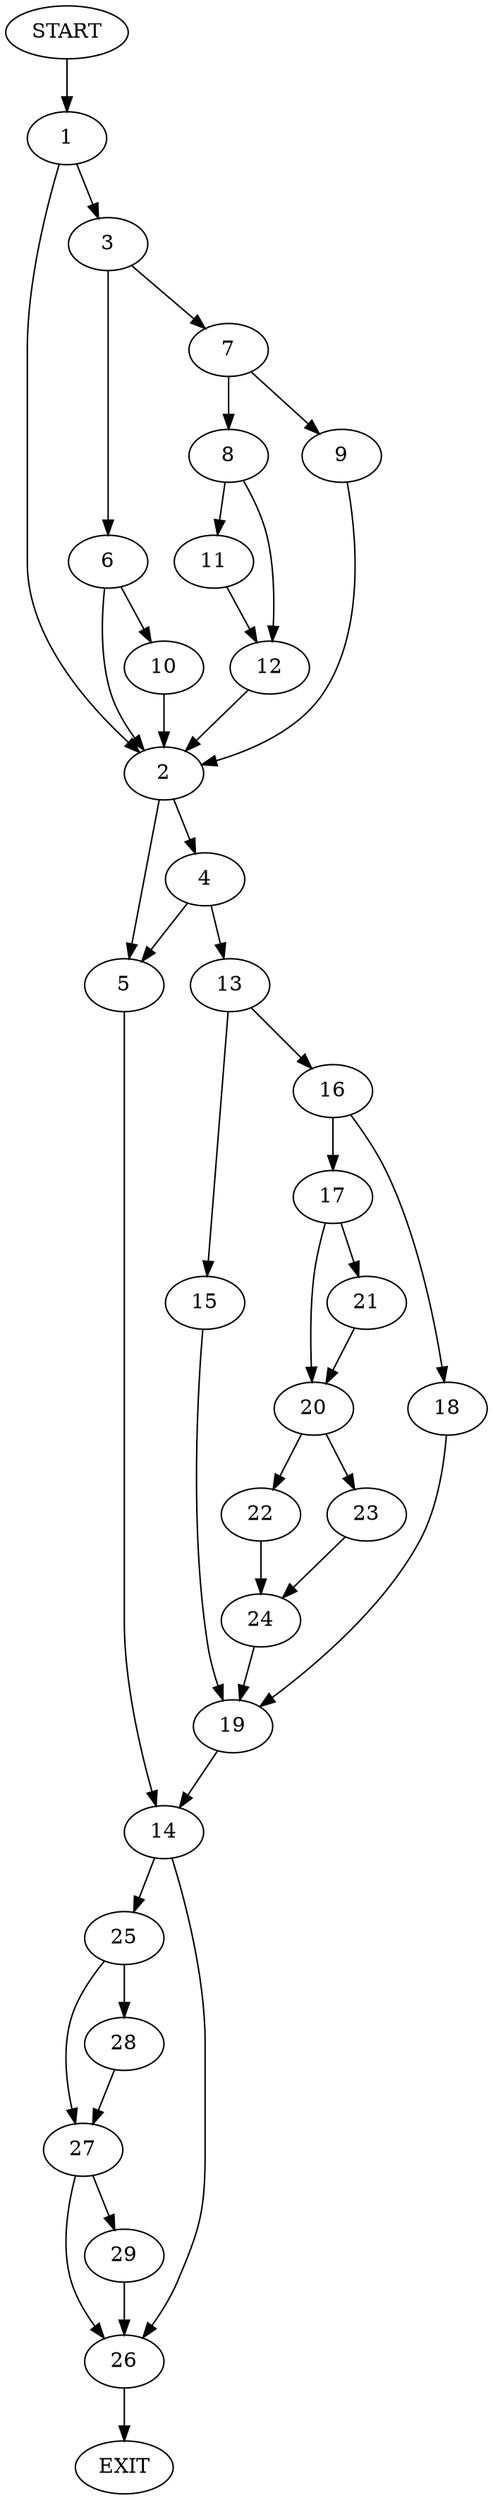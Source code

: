 digraph {
0 [label="START"]
30 [label="EXIT"]
0 -> 1
1 -> 2
1 -> 3
2 -> 4
2 -> 5
3 -> 6
3 -> 7
7 -> 8
7 -> 9
6 -> 2
6 -> 10
10 -> 2
8 -> 11
8 -> 12
9 -> 2
11 -> 12
12 -> 2
4 -> 5
4 -> 13
5 -> 14
13 -> 15
13 -> 16
16 -> 17
16 -> 18
15 -> 19
19 -> 14
18 -> 19
17 -> 20
17 -> 21
20 -> 22
20 -> 23
21 -> 20
22 -> 24
23 -> 24
24 -> 19
14 -> 25
14 -> 26
25 -> 27
25 -> 28
26 -> 30
28 -> 27
27 -> 29
27 -> 26
29 -> 26
}
